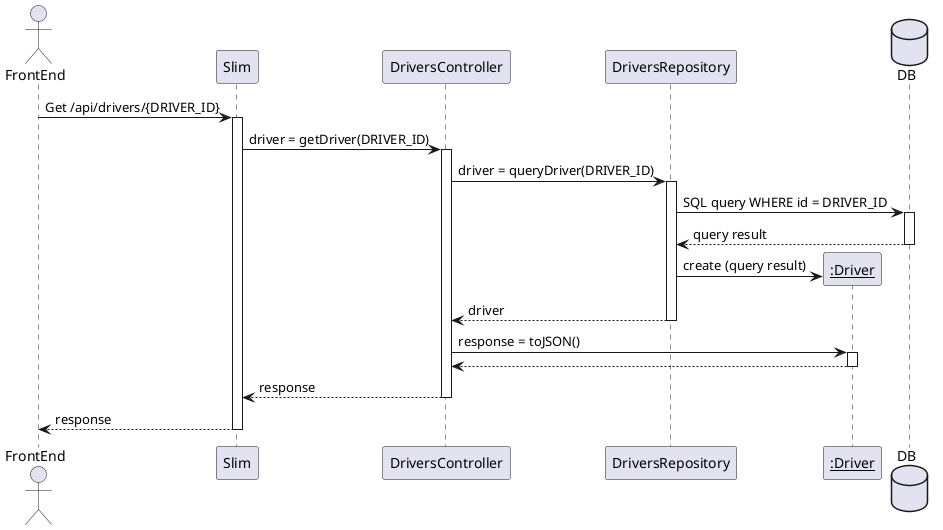 http://www.plantuml.com/plantuml/uml/VPDHIyCm58NVyoikU-eUHjy7ogYjEf69BUXZYSr50brJatGmnF_kjUdQZ0HVRyxvpibjkZEMQpiSMyORgpJSQzNPeXEifx5iPCyx2rKhZrU3NCiJQdD7MgtQ5dNijCHU6KdGyzNfggwtJb7NA-1caZF1BV_W1Y7F6BlKWCtjc0vRU40BAUzbAXm-_SxB_LjHrllyvw-yF76Bhkhe86TGap3E3JVmYTQT9pDdlN326mOJIWYlwYTy3QZF_sK4UmecOqP6qEhrsV7W_R4e2v220cQenymOwJVnQXD1enbQomJwhaRZqYbUn0q9CsaJ7xUEUMBVuB8WFp-mHhUz5A38NdK6QGTMFLKlXoHOwqI8TmYpOu7Js_FoV5y87SNacd-YqBcyqHrsWdwxNm00

@startuml
actor FrontEnd
participant Slim
participant DriversController
participant DriversRepository
participant "__:Driver__" as Driver
database DB

FrontEnd -> Slim : Get /api/drivers/{DRIVER_ID}
activate Slim
Slim -> DriversController : driver = getDriver(DRIVER_ID)
activate DriversController
DriversController -> DriversRepository : driver = queryDriver(DRIVER_ID)
activate DriversRepository
DriversRepository -> DB : SQL query WHERE id = DRIVER_ID
activate DB
DB --> DriversRepository : query result
deactivate DB
create Driver
DriversRepository -> Driver : create (query result)
DriversRepository --> DriversController: driver
deactivate DriversRepository
DriversController -> Driver : response = toJSON()
activate Driver
Driver --> DriversController
deactivate Driver
DriversController --> Slim : response
deactivate DriversController
Slim --> FrontEnd : response
deactivate Slim
@enduml